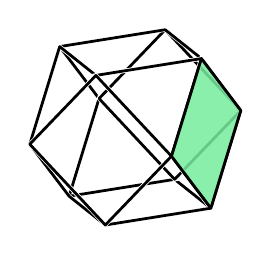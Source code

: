 % polymake for julian
% Fri Jul  6 09:47:29 2018
% unnamed

\begin{tikzpicture}[x  = {(0.9cm,-0.076cm)},
                    y  = {(-0.06cm,0.95cm)},
                    z  = {(-0.44cm,-0.29cm)},
                    scale = 1,
                    color = {lightgray}]


  % DEF POINTS
  \coordinate (v0_unnamed__1) at (1, 1, 0);
  \coordinate (v1_unnamed__1) at (1, 0, 1);
  \coordinate (v2_unnamed__1) at (1, 0, -1);
  \coordinate (v3_unnamed__1) at (0, 1, 1);
  \coordinate (v4_unnamed__1) at (1, -1, 0);
  \coordinate (v5_unnamed__1) at (0, 1, -1);
  \coordinate (v6_unnamed__1) at (0, -1, -1);
  \coordinate (v7_unnamed__1) at (-1, 1, 0);
  \coordinate (v8_unnamed__1) at (0, -1, 1);
  \coordinate (v9_unnamed__1) at (-1, 0, -1);
  \coordinate (v10_unnamed__1) at (-1, 0, 1);
  \coordinate (v11_unnamed__1) at (-1, -1, 0);


  % EDGES STYLE
  \definecolor{edgecolor_unnamed__1}{rgb}{ 0,0,0 }
  \tikzstyle{facestyle_unnamed__1} = [fill=none, fill opacity=0.85, preaction={draw=white, line cap=round, line width=1.5 pt}, draw=edgecolor_unnamed__1, line width=1 pt, line cap=round, line join=round]


  % FACES and EDGES and POINTS in the right order
  \draw[facestyle_unnamed__1] (v5_unnamed__1) -- (v0_unnamed__1) -- (v2_unnamed__1) -- (v5_unnamed__1) -- cycle;
  \draw[facestyle_unnamed__1] (v11_unnamed__1) -- (v6_unnamed__1) -- (v4_unnamed__1) -- (v8_unnamed__1) -- (v11_unnamed__1) -- cycle;
  \draw[facestyle_unnamed__1] (v6_unnamed__1) -- (v2_unnamed__1) -- (v4_unnamed__1) -- (v6_unnamed__1) -- cycle;
  \draw[facestyle_unnamed__1] (v11_unnamed__1) -- (v10_unnamed__1) -- (v7_unnamed__1) -- (v9_unnamed__1) -- (v11_unnamed__1) -- cycle;
  \draw[facestyle_unnamed__1] (v9_unnamed__1) -- (v7_unnamed__1) -- (v5_unnamed__1) -- (v9_unnamed__1) -- cycle;
  \draw[facestyle_unnamed__1] (v11_unnamed__1) -- (v9_unnamed__1) -- (v6_unnamed__1) -- (v11_unnamed__1) -- cycle;
  \draw[facestyle_unnamed__1] (v9_unnamed__1) -- (v5_unnamed__1) -- (v2_unnamed__1) -- (v6_unnamed__1) -- (v9_unnamed__1) -- cycle;


  %POINTS


  %FACETS
  \draw[facestyle_unnamed__1] (v8_unnamed__1) -- (v10_unnamed__1) -- (v11_unnamed__1) -- (v8_unnamed__1) -- cycle;


  %POINTS


  %FACETS
  \draw[facestyle_unnamed__1] (v7_unnamed__1) -- (v3_unnamed__1) -- (v0_unnamed__1) -- (v5_unnamed__1) -- (v7_unnamed__1) -- cycle;


  %POINTS


  %FACETS
  \draw[facestyle_unnamed__1] (v7_unnamed__1) -- (v10_unnamed__1) -- (v3_unnamed__1) -- (v7_unnamed__1) -- cycle;


  %POINTS


  %FACETS
  \draw[facestyle_unnamed__1] (v1_unnamed__1) -- (v4_unnamed__1) -- (v2_unnamed__1) -- (v0_unnamed__1) -- (v1_unnamed__1) -- cycle;


  %POINTS


  %FACETS
  \draw[facestyle_unnamed__1] (v1_unnamed__1) -- (v8_unnamed__1) -- (v4_unnamed__1) -- (v1_unnamed__1) -- cycle;


  %POINTS


  %FACETS
  \draw[facestyle_unnamed__1] (v3_unnamed__1) -- (v1_unnamed__1) -- (v0_unnamed__1) -- (v3_unnamed__1) -- cycle;


  %POINTS


  %FACETS
  \draw[facestyle_unnamed__1] (v3_unnamed__1) -- (v10_unnamed__1) -- (v8_unnamed__1) -- (v1_unnamed__1) -- (v3_unnamed__1) -- cycle;


  %POINTS


  %FACETS

  % DEF POINTS
  \coordinate (v0_unnamed__2) at (1, 1, 0);
  \coordinate (v1_unnamed__2) at (1, 0, 1);
  \coordinate (v2_unnamed__2) at (1, 0, -1);
  \coordinate (v3_unnamed__2) at (1, -1, 0);


  % EDGES STYLE
  \definecolor{edgecolor_unnamed__2}{rgb}{ 0,0,0 }

  % FACES STYLE
  \definecolor{facetcolor_unnamed__2}{rgb}{ 0.467,0.925,0.62 }

  \tikzstyle{facestyle_unnamed__2} = [fill=facetcolor_unnamed__2, fill opacity=0.85, draw=edgecolor_unnamed__2, line width=1 pt, line cap=round, line join=round]


  % FACES and EDGES and POINTS in the right order
  \draw[facestyle_unnamed__2] (v2_unnamed__2) -- (v0_unnamed__2) -- (v1_unnamed__2) -- (v3_unnamed__2) -- (v2_unnamed__2) -- cycle;


  %POINTS


  %FACETS

\end{tikzpicture}
